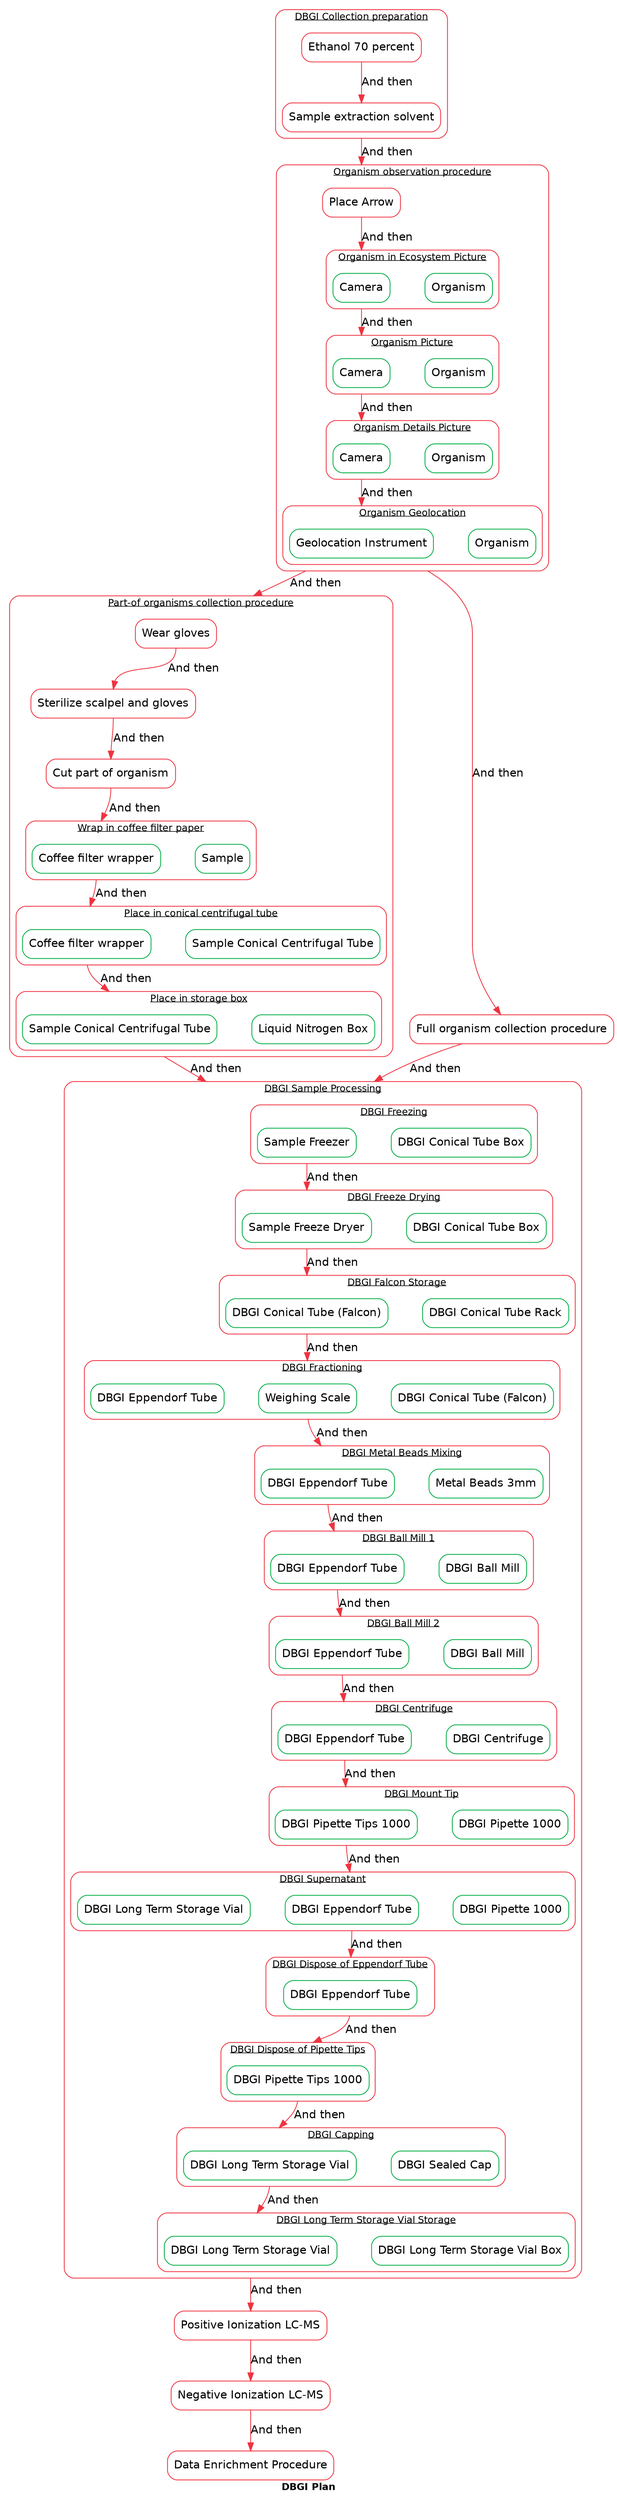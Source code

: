 digraph G {
	graph [
		label=<<B>DBGI Plan</B>>,
		fontname="Helvetica",
		fontsize=12,
		bgcolor=white,
		splines=true,
		nodesep=0.6,
		concentrate=true,
		compound=true,
	];
	node [style=rounded, fontname="Helvetica"];
	edge [fontname="Helvetica"];
subgraph cluster__0 {
	label=<<U>DBGI Collection preparation</U>>;
	style="rounded";
	color="#EF3340";
	P3 [label="Ethanol 70 percent", shape=box, color="#EF3340"];
	P4 [label="Sample extraction solvent", shape=box, color="#EF3340"];
    P3:s -> P4:n [label="And then", color="#EF3340"];
}
subgraph cluster__1 {
	label=<<U>DBGI Sample Processing</U>>;
	style="rounded";
	color="#EF3340";
subgraph cluster__1_0 {
	label=<<U>DBGI Freezing</U>>;
	style="rounded";
	color="#EF3340";
    T1 [label="DBGI Conical Tube Box", shape=box, color="#00ad43"];
    T2 [label="Sample Freezer", shape=box, color="#00ad43"];
}
subgraph cluster__1_1 {
	label=<<U>DBGI Freeze Drying</U>>;
	style="rounded";
	color="#EF3340";
    T3 [label="DBGI Conical Tube Box", shape=box, color="#00ad43"];
    T4 [label="Sample Freeze Dryer", shape=box, color="#00ad43"];
}
subgraph cluster__1_2 {
	label=<<U>DBGI Falcon Storage</U>>;
	style="rounded";
	color="#EF3340";
    T5 [label="DBGI Conical Tube Rack", shape=box, color="#00ad43"];
    T6 [label="DBGI Conical Tube (Falcon)", shape=box, color="#00ad43"];
}
subgraph cluster__1_3 {
	label=<<U>DBGI Fractioning</U>>;
	style="rounded";
	color="#EF3340";
    T7 [label="DBGI Conical Tube (Falcon)", shape=box, color="#00ad43"];
    T8 [label="Weighing Scale", shape=box, color="#00ad43"];
    T9 [label="DBGI Eppendorf Tube", shape=box, color="#00ad43"];
}
subgraph cluster__1_4 {
	label=<<U>DBGI Metal Beads Mixing</U>>;
	style="rounded";
	color="#EF3340";
    T10 [label="Metal Beads 3mm", shape=box, color="#00ad43"];
    T11 [label="DBGI Eppendorf Tube", shape=box, color="#00ad43"];
}
subgraph cluster__1_5 {
	label=<<U>DBGI Ball Mill 1</U>>;
	style="rounded";
	color="#EF3340";
    T12 [label="DBGI Ball Mill", shape=box, color="#00ad43"];
    T13 [label="DBGI Eppendorf Tube", shape=box, color="#00ad43"];
}
subgraph cluster__1_6 {
	label=<<U>DBGI Ball Mill 2</U>>;
	style="rounded";
	color="#EF3340";
    T14 [label="DBGI Ball Mill", shape=box, color="#00ad43"];
    T15 [label="DBGI Eppendorf Tube", shape=box, color="#00ad43"];
}
subgraph cluster__1_7 {
	label=<<U>DBGI Centrifuge</U>>;
	style="rounded";
	color="#EF3340";
    T16 [label="DBGI Centrifuge", shape=box, color="#00ad43"];
    T17 [label="DBGI Eppendorf Tube", shape=box, color="#00ad43"];
}
subgraph cluster__1_8 {
	label=<<U>DBGI Mount Tip</U>>;
	style="rounded";
	color="#EF3340";
    T18 [label="DBGI Pipette 1000", shape=box, color="#00ad43"];
    T19 [label="DBGI Pipette Tips 1000", shape=box, color="#00ad43"];
}
subgraph cluster__1_9 {
	label=<<U>DBGI Supernatant</U>>;
	style="rounded";
	color="#EF3340";
    T20 [label="DBGI Pipette 1000", shape=box, color="#00ad43"];
    T21 [label="DBGI Eppendorf Tube", shape=box, color="#00ad43"];
    T22 [label="DBGI Long Term Storage Vial", shape=box, color="#00ad43"];
}
subgraph cluster__1_10 {
	label=<<U>DBGI Capping</U>>;
	style="rounded";
	color="#EF3340";
    T23 [label="DBGI Sealed Cap", shape=box, color="#00ad43"];
    T24 [label="DBGI Long Term Storage Vial", shape=box, color="#00ad43"];
}
subgraph cluster__1_11 {
	label=<<U>DBGI Long Term Storage Vial Storage</U>>;
	style="rounded";
	color="#EF3340";
    T25 [label="DBGI Long Term Storage Vial Box", shape=box, color="#00ad43"];
    T26 [label="DBGI Long Term Storage Vial", shape=box, color="#00ad43"];
}
subgraph cluster__1_12 {
	label=<<U>DBGI Dispose of Eppendorf Tube</U>>;
	style="rounded";
	color="#EF3340";
    T27 [label="DBGI Eppendorf Tube", shape=box, color="#00ad43"];
}
subgraph cluster__1_13 {
	label=<<U>DBGI Dispose of Pipette Tips</U>>;
	style="rounded";
	color="#EF3340";
    T28 [label="DBGI Pipette Tips 1000", shape=box, color="#00ad43"];
}
    T2:s -> T4:n [label="And then", color="#EF3340", ltail=cluster__1_0, lhead=cluster__1_1];
    T4:s -> T6:n [label="And then", color="#EF3340", ltail=cluster__1_1, lhead=cluster__1_2];
    T6:s -> T8:n [label="And then", color="#EF3340", ltail=cluster__1_2, lhead=cluster__1_3];
    T8:s -> T11:n [label="And then", color="#EF3340", ltail=cluster__1_3, lhead=cluster__1_4];
    T11:s -> T13:n [label="And then", color="#EF3340", ltail=cluster__1_4, lhead=cluster__1_5];
    T13:s -> T15:n [label="And then", color="#EF3340", ltail=cluster__1_5, lhead=cluster__1_6];
    T15:s -> T17:n [label="And then", color="#EF3340", ltail=cluster__1_6, lhead=cluster__1_7];
    T17:s -> T19:n [label="And then", color="#EF3340", ltail=cluster__1_7, lhead=cluster__1_8];
    T19:s -> T21:n [label="And then", color="#EF3340", ltail=cluster__1_8, lhead=cluster__1_9];
    T21:s -> T27:n [label="And then", color="#EF3340", ltail=cluster__1_9, lhead=cluster__1_12];
    T24:s -> T26:n [label="And then", color="#EF3340", ltail=cluster__1_10, lhead=cluster__1_11];
    T27:s -> T28:n [label="And then", color="#EF3340", ltail=cluster__1_12, lhead=cluster__1_13];
    T28:s -> T24:n [label="And then", color="#EF3340", ltail=cluster__1_13, lhead=cluster__1_10];
}
    P20 [label="Positive Ionization LC-MS", shape=box, color="#EF3340"];
    P21 [label="Negative Ionization LC-MS", shape=box, color="#EF3340"];
subgraph cluster__4 {
	label=<<U>Organism observation procedure</U>>;
	style="rounded";
	color="#EF3340";
	P23 [label="Place Arrow", shape=box, color="#EF3340"];
subgraph cluster__4_1 {
	label=<<U>Organism in Ecosystem Picture</U>>;
	style="rounded";
	color="#EF3340";
    T44 [label="Organism", shape=box, color="#00ad43"];
    T45 [label="Camera", shape=box, color="#00ad43"];
}
subgraph cluster__4_2 {
	label=<<U>Organism Picture</U>>;
	style="rounded";
	color="#EF3340";
    T46 [label="Organism", shape=box, color="#00ad43"];
    T47 [label="Camera", shape=box, color="#00ad43"];
}
subgraph cluster__4_3 {
	label=<<U>Organism Details Picture</U>>;
	style="rounded";
	color="#EF3340";
    T48 [label="Organism", shape=box, color="#00ad43"];
    T49 [label="Camera", shape=box, color="#00ad43"];
}
subgraph cluster__4_4 {
	label=<<U>Organism Geolocation</U>>;
	style="rounded";
	color="#EF3340";
    T50 [label="Organism", shape=box, color="#00ad43"];
    T51 [label="Geolocation Instrument", shape=box, color="#00ad43"];
}
    P23:s -> T45:n [label="And then", color="#EF3340", lhead=cluster__4_1];
    T45:s -> T47:n [label="And then", color="#EF3340", ltail=cluster__4_1, lhead=cluster__4_2];
    T47:s -> T49:n [label="And then", color="#EF3340", ltail=cluster__4_2, lhead=cluster__4_3];
    T49:s -> T51:n [label="And then", color="#EF3340", ltail=cluster__4_3, lhead=cluster__4_4];
}
    P28 [label="Full organism collection procedure", shape=box, color="#EF3340"];
subgraph cluster__6 {
	label=<<U>Part-of organisms collection procedure</U>>;
	style="rounded";
	color="#EF3340";
	P30 [label="Wear gloves", shape=box, color="#EF3340"];
	P31 [label="Sterilize scalpel and gloves", shape=box, color="#EF3340"];
	P32 [label="Cut part of organism", shape=box, color="#EF3340"];
subgraph cluster__6_3 {
	label=<<U>Wrap in coffee filter paper</U>>;
	style="rounded";
	color="#EF3340";
    T55 [label="Sample", shape=box, color="#00ad43"];
    T56 [label="Coffee filter wrapper", shape=box, color="#00ad43"];
}
subgraph cluster__6_4 {
	label=<<U>Place in conical centrifugal tube</U>>;
	style="rounded";
	color="#EF3340";
    T57 [label="Sample Conical Centrifugal Tube", shape=box, color="#00ad43"];
    T58 [label="Coffee filter wrapper", shape=box, color="#00ad43"];
}
subgraph cluster__6_5 {
	label=<<U>Place in storage box</U>>;
	style="rounded";
	color="#EF3340";
    T59 [label="Liquid Nitrogen Box", shape=box, color="#00ad43"];
    T60 [label="Sample Conical Centrifugal Tube", shape=box, color="#00ad43"];
}
    P30:s -> P31:n [label="And then", color="#EF3340"];
    P31:s -> P32:n [label="And then", color="#EF3340"];
    P32:s -> T56:n [label="And then", color="#EF3340", lhead=cluster__6_3];
    T56:s -> T58:n [label="And then", color="#EF3340", ltail=cluster__6_3, lhead=cluster__6_4];
    T58:s -> T60:n [label="And then", color="#EF3340", ltail=cluster__6_4, lhead=cluster__6_5];
}
    P36 [label="Data Enrichment Procedure", shape=box, color="#EF3340"];
    P4 -> P23 [label="And then", color="#EF3340", ltail=cluster__0, lhead=cluster__4];
    T26 -> P20 [label="And then", color="#EF3340", ltail=cluster__1];
    P20 -> P21 [label="And then", color="#EF3340"];
    P21 -> P36 [label="And then", color="#EF3340"];
    T51 -> P28 [label="And then", color="#EF3340", ltail=cluster__4];
    T51 -> P30 [label="And then", color="#EF3340", ltail=cluster__4, lhead=cluster__6];
    P28 -> T2 [label="And then", color="#EF3340", lhead=cluster__1];
    T60 -> T2 [label="And then", color="#EF3340", ltail=cluster__6, lhead=cluster__1];
}

